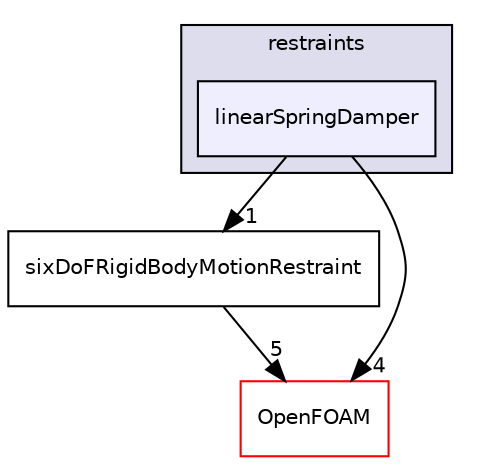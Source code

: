 digraph "src/sixDoFRigidBodyMotion/sixDoFRigidBodyMotion/restraints/linearSpringDamper" {
  bgcolor=transparent;
  compound=true
  node [ fontsize="10", fontname="Helvetica"];
  edge [ labelfontsize="10", labelfontname="Helvetica"];
  subgraph clusterdir_72e9e3456c414eac52b3a6275bc6c58e {
    graph [ bgcolor="#ddddee", pencolor="black", label="restraints" fontname="Helvetica", fontsize="10", URL="dir_72e9e3456c414eac52b3a6275bc6c58e.html"]
  dir_88cecd8fe41e102078b18813d8054a93 [shape=box, label="linearSpringDamper", style="filled", fillcolor="#eeeeff", pencolor="black", URL="dir_88cecd8fe41e102078b18813d8054a93.html"];
  }
  dir_6e1bc2e36688850bd3aeabb66192bef0 [shape=box label="sixDoFRigidBodyMotionRestraint" URL="dir_6e1bc2e36688850bd3aeabb66192bef0.html"];
  dir_c5473ff19b20e6ec4dfe5c310b3778a8 [shape=box label="OpenFOAM" color="red" URL="dir_c5473ff19b20e6ec4dfe5c310b3778a8.html"];
  dir_6e1bc2e36688850bd3aeabb66192bef0->dir_c5473ff19b20e6ec4dfe5c310b3778a8 [headlabel="5", labeldistance=1.5 headhref="dir_003617_002151.html"];
  dir_88cecd8fe41e102078b18813d8054a93->dir_6e1bc2e36688850bd3aeabb66192bef0 [headlabel="1", labeldistance=1.5 headhref="dir_003616_003617.html"];
  dir_88cecd8fe41e102078b18813d8054a93->dir_c5473ff19b20e6ec4dfe5c310b3778a8 [headlabel="4", labeldistance=1.5 headhref="dir_003616_002151.html"];
}
